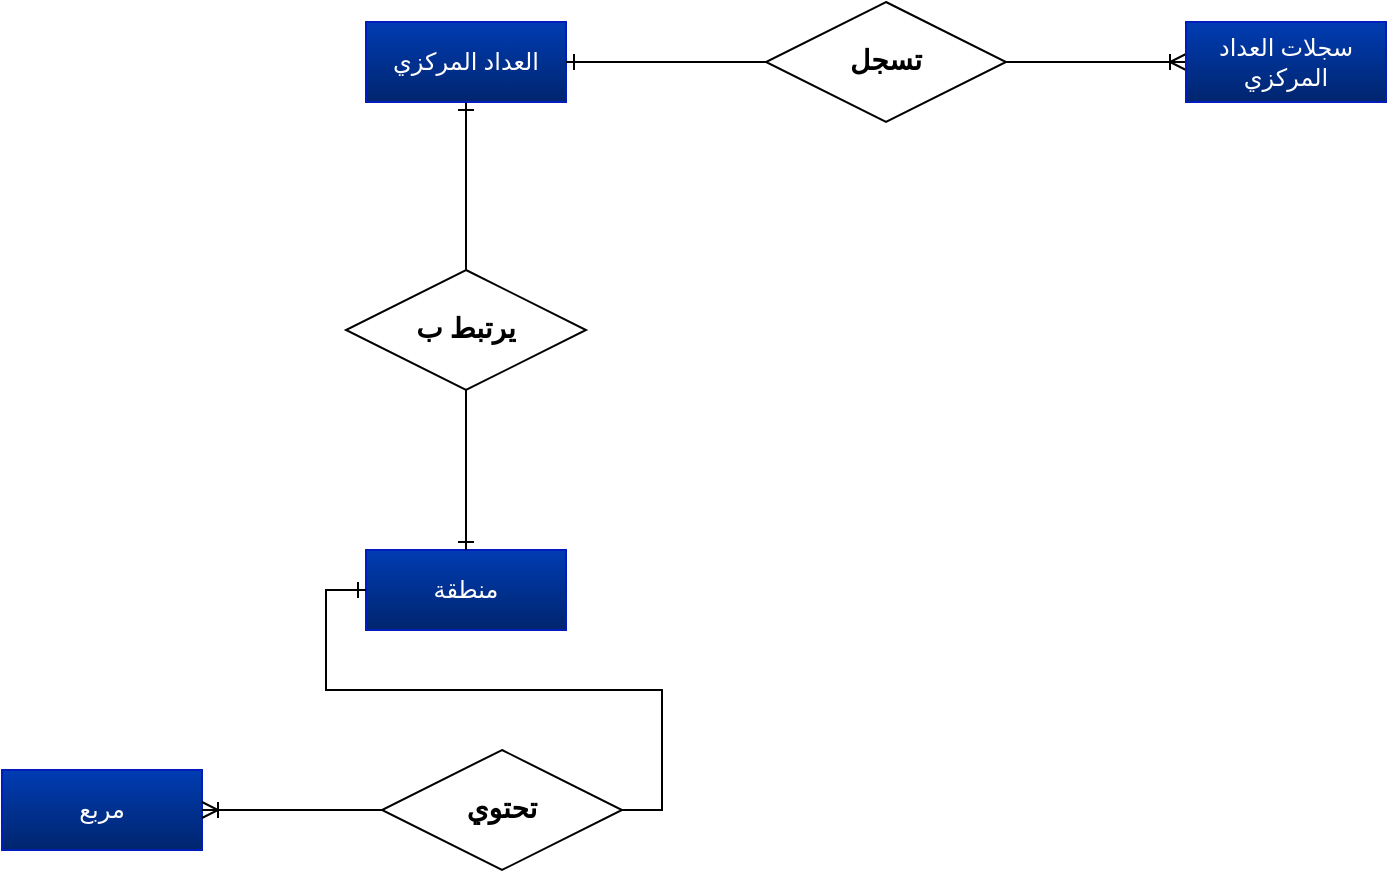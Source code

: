 <mxfile>
    <diagram id="MhGvLeznHLvyNgXKuUnD" name="Page-1">
        <mxGraphModel dx="832" dy="1601" grid="1" gridSize="10" guides="1" tooltips="1" connect="1" arrows="1" fold="1" page="1" pageScale="1" pageWidth="827" pageHeight="1169" math="0" shadow="0">
            <root>
                <mxCell id="0"/>
                <mxCell id="1" parent="0"/>
                <mxCell id="2" value="منطقة" style="whiteSpace=wrap;html=1;align=center;fontFamily=Readex Pro;fontSize=12;fontStyle=0;fontSource=https%3A%2F%2Ffonts.googleapis.com%2Fcss%3Ffamily%3DReadex%2BPro;gradientDirection=south;shadow=0;glass=0;rounded=0;fillColor=#003CB3;strokeColor=#001DBC;verticalAlign=middle;fontColor=#ffffff;gradientColor=#00256E;" parent="1" vertex="1">
                    <mxGeometry x="302" y="-340" width="100" height="40" as="geometry"/>
                </mxCell>
                <mxCell id="3" value="" style="edgeStyle=orthogonalEdgeStyle;rounded=0;orthogonalLoop=1;jettySize=auto;html=1;exitX=0.5;exitY=1;exitDx=0;exitDy=0;entryX=0.5;entryY=0;entryDx=0;entryDy=0;endArrow=none;startFill=0;startArrow=ERone;fontSize=14;spacingBottom=0;spacingLeft=20;fontStyle=1" parent="1" source="4" target="6" edge="1">
                    <mxGeometry x="-0.333" y="-10" relative="1" as="geometry">
                        <mxPoint as="offset"/>
                    </mxGeometry>
                </mxCell>
                <mxCell id="4" value="العداد المركزي" style="whiteSpace=wrap;html=1;align=center;fontFamily=Readex Pro;fontSize=12;fontStyle=0;fontSource=https%3A%2F%2Ffonts.googleapis.com%2Fcss%3Ffamily%3DReadex%2BPro;gradientDirection=south;shadow=0;glass=0;rounded=0;fillColor=#003CB3;strokeColor=#001DBC;verticalAlign=middle;fontColor=#ffffff;gradientColor=#00256E;" parent="1" vertex="1">
                    <mxGeometry x="302" y="-604" width="100" height="40" as="geometry"/>
                </mxCell>
                <mxCell id="5" value="" style="edgeStyle=orthogonalEdgeStyle;rounded=0;orthogonalLoop=1;jettySize=auto;html=1;entryX=0.5;entryY=0;entryDx=0;entryDy=0;endArrow=ERone;endFill=0;fontStyle=1;fontSize=14;spacingRight=20;exitX=0.5;exitY=1;exitDx=0;exitDy=0;" parent="1" source="6" target="2" edge="1">
                    <mxGeometry x="0.4" y="-10" relative="1" as="geometry">
                        <mxPoint as="offset"/>
                        <mxPoint x="-8" y="-584" as="targetPoint"/>
                    </mxGeometry>
                </mxCell>
                <mxCell id="6" value="يرتبط ب" style="shape=rhombus;perimeter=rhombusPerimeter;whiteSpace=wrap;html=1;align=center;fontSize=14;fontFamily=Times New Roman;fontStyle=1" parent="1" vertex="1">
                    <mxGeometry x="292" y="-480" width="120" height="60" as="geometry"/>
                </mxCell>
                <mxCell id="7" value="" style="edgeStyle=orthogonalEdgeStyle;rounded=0;orthogonalLoop=1;jettySize=auto;html=1;exitX=0;exitY=0.5;exitDx=0;exitDy=0;entryX=1;entryY=0.5;entryDx=0;entryDy=0;endArrow=none;startFill=0;startArrow=ERoneToMany;fontSize=14;spacingBottom=0;spacingLeft=20;fontStyle=1" parent="1" source="8" target="10" edge="1">
                    <mxGeometry x="-0.333" y="-10" relative="1" as="geometry">
                        <mxPoint as="offset"/>
                    </mxGeometry>
                </mxCell>
                <mxCell id="8" value="سجلات العداد المركزي" style="whiteSpace=wrap;html=1;align=center;fontFamily=Readex Pro;fontSize=12;fontStyle=0;fontSource=https%3A%2F%2Ffonts.googleapis.com%2Fcss%3Ffamily%3DReadex%2BPro;gradientDirection=south;shadow=0;glass=0;rounded=0;fillColor=#003CB3;strokeColor=#001DBC;verticalAlign=middle;fontColor=#ffffff;gradientColor=#00256E;" parent="1" vertex="1">
                    <mxGeometry x="712" y="-604" width="100" height="40" as="geometry"/>
                </mxCell>
                <mxCell id="9" value="" style="edgeStyle=orthogonalEdgeStyle;rounded=0;orthogonalLoop=1;jettySize=auto;html=1;entryX=1;entryY=0.5;entryDx=0;entryDy=0;endArrow=ERone;endFill=0;fontStyle=1;fontSize=14;spacingRight=20;" parent="1" source="10" target="4" edge="1">
                    <mxGeometry x="0.4" y="-10" relative="1" as="geometry">
                        <mxPoint as="offset"/>
                        <mxPoint x="402" y="-584" as="targetPoint"/>
                    </mxGeometry>
                </mxCell>
                <mxCell id="10" value="تسجل" style="shape=rhombus;perimeter=rhombusPerimeter;whiteSpace=wrap;html=1;align=center;fontSize=14;fontFamily=Times New Roman;fontStyle=1" parent="1" vertex="1">
                    <mxGeometry x="502" y="-614" width="120" height="60" as="geometry"/>
                </mxCell>
                <mxCell id="11" value="" style="edgeStyle=orthogonalEdgeStyle;rounded=0;orthogonalLoop=1;jettySize=auto;html=1;exitX=0;exitY=0.5;exitDx=0;exitDy=0;entryX=1;entryY=0.5;entryDx=0;entryDy=0;endArrow=none;startFill=0;startArrow=ERone;fontSize=14;spacingBottom=0;spacingLeft=20;fontStyle=1" edge="1" parent="1" target="14" source="2">
                    <mxGeometry x="-0.333" y="-10" relative="1" as="geometry">
                        <mxPoint as="offset"/>
                        <mxPoint x="292" y="-320" as="sourcePoint"/>
                    </mxGeometry>
                </mxCell>
                <mxCell id="12" value="مربع" style="whiteSpace=wrap;html=1;align=center;fontFamily=Readex Pro;fontSize=12;fontStyle=0;fontSource=https%3A%2F%2Ffonts.googleapis.com%2Fcss%3Ffamily%3DReadex%2BPro;gradientDirection=south;shadow=0;glass=0;rounded=0;fillColor=#003CB3;strokeColor=#001DBC;verticalAlign=middle;fontColor=#ffffff;gradientColor=#00256E;" vertex="1" parent="1">
                    <mxGeometry x="120" y="-230" width="100" height="40" as="geometry"/>
                </mxCell>
                <mxCell id="13" value="" style="edgeStyle=orthogonalEdgeStyle;rounded=0;orthogonalLoop=1;jettySize=auto;html=1;entryX=1;entryY=0.5;entryDx=0;entryDy=0;endArrow=ERoneToMany;endFill=0;fontStyle=1;fontSize=14;spacingRight=20;" edge="1" parent="1" source="14" target="12">
                    <mxGeometry x="0.4" y="-10" relative="1" as="geometry">
                        <mxPoint as="offset"/>
                    </mxGeometry>
                </mxCell>
                <mxCell id="14" value="تحتوي" style="shape=rhombus;perimeter=rhombusPerimeter;whiteSpace=wrap;html=1;align=center;fontSize=14;fontFamily=Times New Roman;fontStyle=1" vertex="1" parent="1">
                    <mxGeometry x="310" y="-240" width="120" height="60" as="geometry"/>
                </mxCell>
            </root>
        </mxGraphModel>
    </diagram>
</mxfile>
